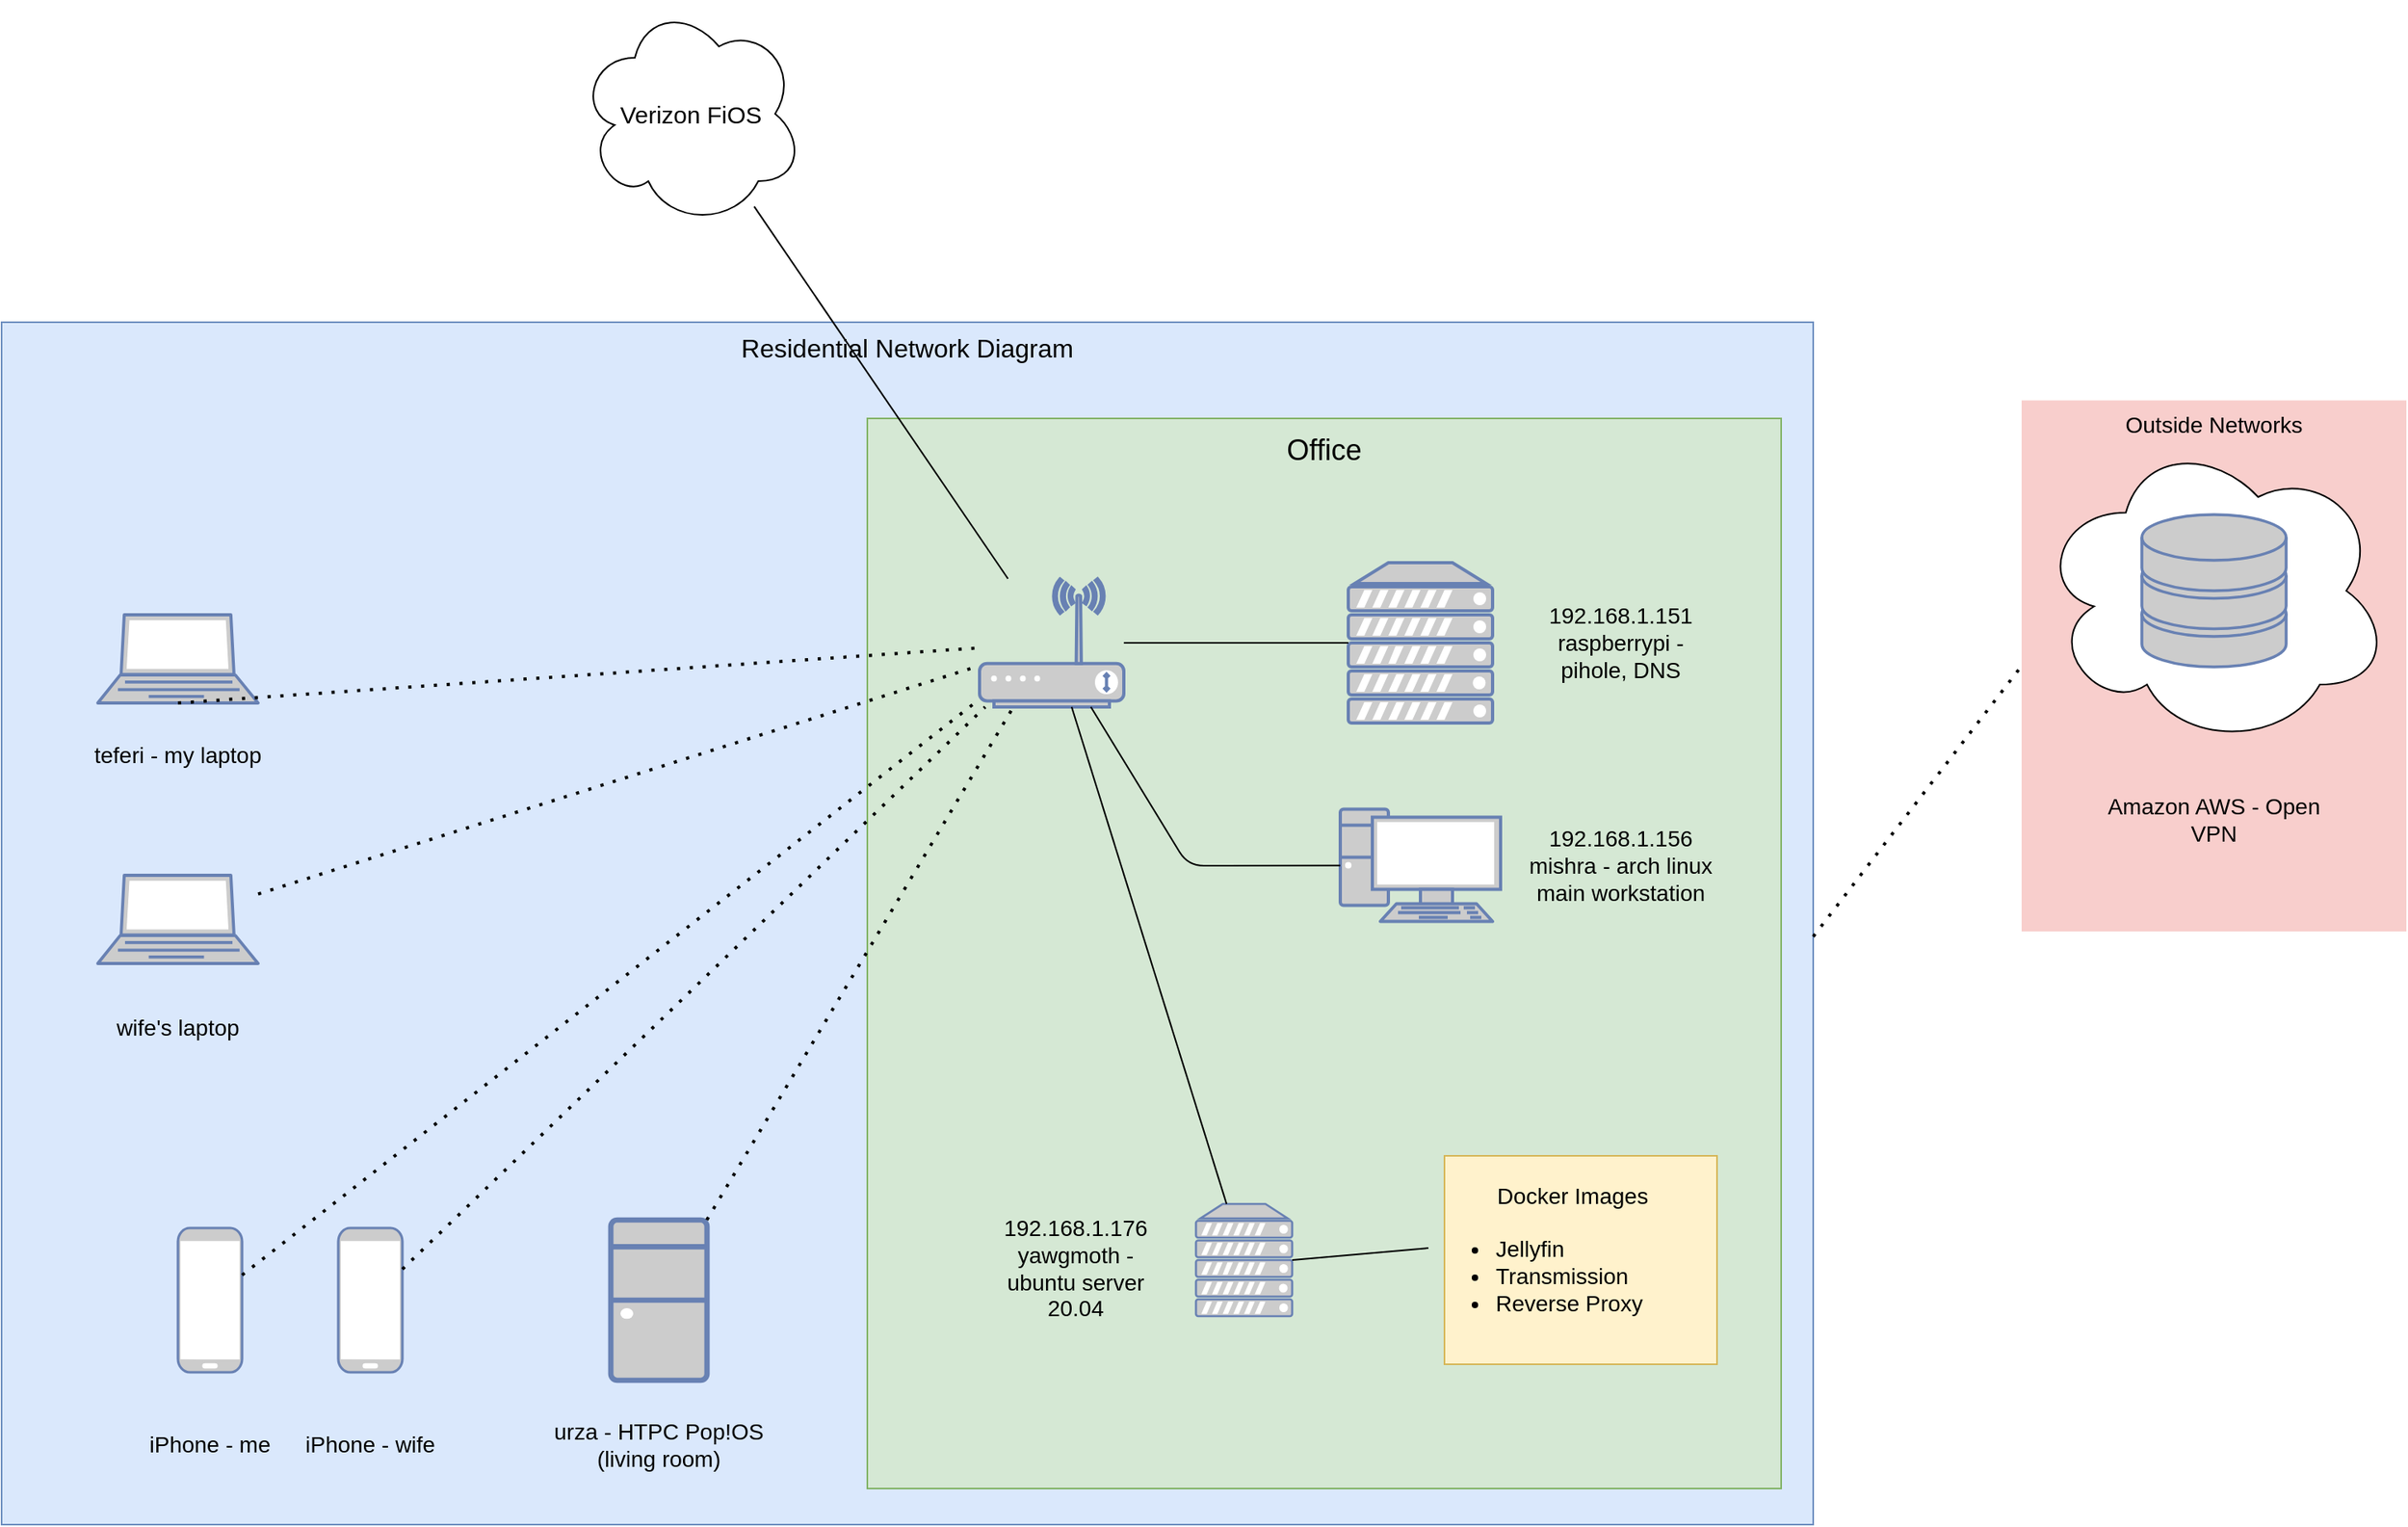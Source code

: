 <mxfile version="13.7.9" type="github">
  <diagram name="Page-1" id="e3a06f82-3646-2815-327d-82caf3d4e204">
    <mxGraphModel dx="1673" dy="900" grid="1" gridSize="10" guides="1" tooltips="1" connect="1" arrows="1" fold="1" page="1" pageScale="1.5" pageWidth="1169" pageHeight="826" background="none" math="0" shadow="0">
      <root>
        <mxCell id="0" style=";html=1;" />
        <mxCell id="1" style=";html=1;" parent="0" />
        <mxCell id="6a7d8f32e03d9370-58" value="Residential Network Diagram" style="whiteSpace=wrap;html=1;fillColor=#dae8fc;fontSize=16;strokeColor=#6c8ebf;verticalAlign=top;" parent="1" vertex="1">
          <mxGeometry x="120" y="220" width="1130" height="750" as="geometry" />
        </mxCell>
        <mxCell id="6a7d8f32e03d9370-61" value="Outside Networks" style="whiteSpace=wrap;html=1;fillColor=#f8cecc;fontSize=14;strokeColor=none;verticalAlign=top;" parent="1" vertex="1">
          <mxGeometry x="1380" y="268.75" width="240" height="331.25" as="geometry" />
        </mxCell>
        <mxCell id="41_Zh8ns-fzk2qD9HTE4-48" value="" style="ellipse;shape=cloud;whiteSpace=wrap;html=1;fontSize=16;" vertex="1" parent="1">
          <mxGeometry x="1390" y="290" width="220" height="195" as="geometry" />
        </mxCell>
        <mxCell id="41_Zh8ns-fzk2qD9HTE4-44" value="" style="rounded=0;whiteSpace=wrap;html=1;fillColor=#d5e8d4;strokeColor=#82b366;" vertex="1" parent="1">
          <mxGeometry x="660" y="280" width="570" height="667.5" as="geometry" />
        </mxCell>
        <mxCell id="41_Zh8ns-fzk2qD9HTE4-1" value="&lt;font style=&quot;font-size: 15px&quot;&gt;Verizon FiOS&lt;/font&gt;" style="ellipse;shape=cloud;whiteSpace=wrap;html=1;" vertex="1" parent="1">
          <mxGeometry x="480" y="20" width="140" height="140" as="geometry" />
        </mxCell>
        <mxCell id="41_Zh8ns-fzk2qD9HTE4-5" value="" style="fontColor=#0066CC;verticalAlign=top;verticalLabelPosition=bottom;labelPosition=center;align=center;html=1;outlineConnect=0;fillColor=#CCCCCC;strokeColor=#6881B3;gradientColor=none;gradientDirection=north;strokeWidth=2;shape=mxgraph.networks.wireless_modem;" vertex="1" parent="1">
          <mxGeometry x="730" y="380" width="90" height="80" as="geometry" />
        </mxCell>
        <mxCell id="41_Zh8ns-fzk2qD9HTE4-6" value="" style="fontColor=#0066CC;verticalAlign=top;verticalLabelPosition=bottom;labelPosition=center;align=center;html=1;outlineConnect=0;fillColor=#CCCCCC;strokeColor=#6881B3;gradientColor=none;gradientDirection=north;strokeWidth=2;shape=mxgraph.networks.pc;" vertex="1" parent="1">
          <mxGeometry x="955" y="523.75" width="100" height="70" as="geometry" />
        </mxCell>
        <mxCell id="41_Zh8ns-fzk2qD9HTE4-8" value="" style="fontColor=#0066CC;verticalAlign=top;verticalLabelPosition=bottom;labelPosition=center;align=center;html=1;outlineConnect=0;fillColor=#CCCCCC;strokeColor=#6881B3;gradientColor=none;gradientDirection=north;strokeWidth=2;shape=mxgraph.networks.desktop_pc;" vertex="1" parent="1">
          <mxGeometry x="500" y="780" width="60" height="100" as="geometry" />
        </mxCell>
        <mxCell id="41_Zh8ns-fzk2qD9HTE4-10" value="" style="fontColor=#0066CC;verticalAlign=top;verticalLabelPosition=bottom;labelPosition=center;align=center;html=1;outlineConnect=0;fillColor=#CCCCCC;strokeColor=#6881B3;gradientColor=none;gradientDirection=north;strokeWidth=2;shape=mxgraph.networks.laptop;" vertex="1" parent="1">
          <mxGeometry x="180" y="565" width="100" height="55" as="geometry" />
        </mxCell>
        <mxCell id="41_Zh8ns-fzk2qD9HTE4-11" value="" style="fontColor=#0066CC;verticalAlign=top;verticalLabelPosition=bottom;labelPosition=center;align=center;html=1;outlineConnect=0;fillColor=#CCCCCC;strokeColor=#6881B3;gradientColor=none;gradientDirection=north;strokeWidth=2;shape=mxgraph.networks.laptop;" vertex="1" parent="1">
          <mxGeometry x="180" y="402.5" width="100" height="55" as="geometry" />
        </mxCell>
        <mxCell id="41_Zh8ns-fzk2qD9HTE4-13" value="" style="fontColor=#0066CC;verticalAlign=top;verticalLabelPosition=bottom;labelPosition=center;align=center;html=1;outlineConnect=0;fillColor=#CCCCCC;strokeColor=#6881B3;gradientColor=none;gradientDirection=north;strokeWidth=2;shape=mxgraph.networks.server;" vertex="1" parent="1">
          <mxGeometry x="865" y="770" width="60" height="70" as="geometry" />
        </mxCell>
        <mxCell id="41_Zh8ns-fzk2qD9HTE4-14" value="" style="fontColor=#0066CC;verticalAlign=top;verticalLabelPosition=bottom;labelPosition=center;align=center;html=1;outlineConnect=0;fillColor=#CCCCCC;strokeColor=#6881B3;gradientColor=none;gradientDirection=north;strokeWidth=2;shape=mxgraph.networks.server;" vertex="1" parent="1">
          <mxGeometry x="960" y="370" width="90" height="100" as="geometry" />
        </mxCell>
        <mxCell id="41_Zh8ns-fzk2qD9HTE4-17" value="" style="fontColor=#0066CC;verticalAlign=top;verticalLabelPosition=bottom;labelPosition=center;align=center;html=1;outlineConnect=0;fillColor=#CCCCCC;strokeColor=#6881B3;gradientColor=none;gradientDirection=north;strokeWidth=2;shape=mxgraph.networks.mobile;" vertex="1" parent="1">
          <mxGeometry x="230" y="785" width="40" height="90" as="geometry" />
        </mxCell>
        <mxCell id="41_Zh8ns-fzk2qD9HTE4-18" value="" style="fontColor=#0066CC;verticalAlign=top;verticalLabelPosition=bottom;labelPosition=center;align=center;html=1;outlineConnect=0;fillColor=#CCCCCC;strokeColor=#6881B3;gradientColor=none;gradientDirection=north;strokeWidth=2;shape=mxgraph.networks.mobile;" vertex="1" parent="1">
          <mxGeometry x="330" y="785" width="40" height="90" as="geometry" />
        </mxCell>
        <mxCell id="41_Zh8ns-fzk2qD9HTE4-21" value="" style="endArrow=none;html=1;" edge="1" parent="1" source="41_Zh8ns-fzk2qD9HTE4-13" target="41_Zh8ns-fzk2qD9HTE4-5">
          <mxGeometry width="50" height="50" relative="1" as="geometry">
            <mxPoint x="1000" y="530" as="sourcePoint" />
            <mxPoint x="1000" y="530" as="targetPoint" />
            <Array as="points" />
          </mxGeometry>
        </mxCell>
        <mxCell id="41_Zh8ns-fzk2qD9HTE4-22" value="" style="endArrow=none;html=1;" edge="1" parent="1" source="41_Zh8ns-fzk2qD9HTE4-5" target="41_Zh8ns-fzk2qD9HTE4-6">
          <mxGeometry width="50" height="50" relative="1" as="geometry">
            <mxPoint x="950" y="580" as="sourcePoint" />
            <mxPoint x="1000" y="530" as="targetPoint" />
            <Array as="points">
              <mxPoint x="860" y="559" />
            </Array>
          </mxGeometry>
        </mxCell>
        <mxCell id="41_Zh8ns-fzk2qD9HTE4-23" value="" style="endArrow=none;html=1;" edge="1" parent="1" source="41_Zh8ns-fzk2qD9HTE4-14" target="41_Zh8ns-fzk2qD9HTE4-5">
          <mxGeometry width="50" height="50" relative="1" as="geometry">
            <mxPoint x="950" y="580" as="sourcePoint" />
            <mxPoint x="1000" y="530" as="targetPoint" />
          </mxGeometry>
        </mxCell>
        <mxCell id="41_Zh8ns-fzk2qD9HTE4-24" value="" style="endArrow=none;dashed=1;html=1;dashPattern=1 3;strokeWidth=2;" edge="1" parent="1" source="41_Zh8ns-fzk2qD9HTE4-8" target="41_Zh8ns-fzk2qD9HTE4-5">
          <mxGeometry width="50" height="50" relative="1" as="geometry">
            <mxPoint x="950" y="580" as="sourcePoint" />
            <mxPoint x="1000" y="530" as="targetPoint" />
          </mxGeometry>
        </mxCell>
        <mxCell id="41_Zh8ns-fzk2qD9HTE4-25" value="" style="endArrow=none;dashed=1;html=1;dashPattern=1 3;strokeWidth=2;" edge="1" parent="1" source="41_Zh8ns-fzk2qD9HTE4-18" target="41_Zh8ns-fzk2qD9HTE4-5">
          <mxGeometry width="50" height="50" relative="1" as="geometry">
            <mxPoint x="950" y="580" as="sourcePoint" />
            <mxPoint x="1000" y="530" as="targetPoint" />
          </mxGeometry>
        </mxCell>
        <mxCell id="41_Zh8ns-fzk2qD9HTE4-26" value="" style="endArrow=none;dashed=1;html=1;dashPattern=1 3;strokeWidth=2;" edge="1" parent="1" source="41_Zh8ns-fzk2qD9HTE4-17" target="41_Zh8ns-fzk2qD9HTE4-5">
          <mxGeometry width="50" height="50" relative="1" as="geometry">
            <mxPoint x="950" y="580" as="sourcePoint" />
            <mxPoint x="1000" y="530" as="targetPoint" />
          </mxGeometry>
        </mxCell>
        <mxCell id="41_Zh8ns-fzk2qD9HTE4-27" value="" style="endArrow=none;dashed=1;html=1;dashPattern=1 3;strokeWidth=2;" edge="1" parent="1" source="41_Zh8ns-fzk2qD9HTE4-10" target="41_Zh8ns-fzk2qD9HTE4-5">
          <mxGeometry width="50" height="50" relative="1" as="geometry">
            <mxPoint x="950" y="580" as="sourcePoint" />
            <mxPoint x="1000" y="530" as="targetPoint" />
          </mxGeometry>
        </mxCell>
        <mxCell id="41_Zh8ns-fzk2qD9HTE4-28" value="" style="endArrow=none;dashed=1;html=1;dashPattern=1 3;strokeWidth=2;exitX=0.5;exitY=1;exitDx=0;exitDy=0;exitPerimeter=0;" edge="1" parent="1" source="41_Zh8ns-fzk2qD9HTE4-11" target="41_Zh8ns-fzk2qD9HTE4-5">
          <mxGeometry width="50" height="50" relative="1" as="geometry">
            <mxPoint x="950" y="580" as="sourcePoint" />
            <mxPoint x="1000" y="530" as="targetPoint" />
          </mxGeometry>
        </mxCell>
        <mxCell id="41_Zh8ns-fzk2qD9HTE4-31" value="&lt;div style=&quot;font-size: 14px;&quot;&gt;teferi - my laptop&lt;/div&gt;" style="text;html=1;strokeColor=none;fillColor=none;align=center;verticalAlign=middle;whiteSpace=wrap;rounded=0;fontSize=14;" vertex="1" parent="1">
          <mxGeometry x="170" y="470" width="120" height="40" as="geometry" />
        </mxCell>
        <mxCell id="41_Zh8ns-fzk2qD9HTE4-32" value="wife&#39;s laptop" style="text;html=1;strokeColor=none;fillColor=none;align=center;verticalAlign=middle;whiteSpace=wrap;rounded=0;fontSize=14;" vertex="1" parent="1">
          <mxGeometry x="170" y="640" width="120" height="40" as="geometry" />
        </mxCell>
        <mxCell id="41_Zh8ns-fzk2qD9HTE4-33" value="iPhone - me" style="text;html=1;strokeColor=none;fillColor=none;align=center;verticalAlign=middle;whiteSpace=wrap;rounded=0;fontSize=14;" vertex="1" parent="1">
          <mxGeometry x="190" y="900" width="120" height="40" as="geometry" />
        </mxCell>
        <mxCell id="41_Zh8ns-fzk2qD9HTE4-34" value="iPhone - wife" style="text;html=1;strokeColor=none;fillColor=none;align=center;verticalAlign=middle;whiteSpace=wrap;rounded=0;fontSize=14;" vertex="1" parent="1">
          <mxGeometry x="290" y="900" width="120" height="40" as="geometry" />
        </mxCell>
        <mxCell id="41_Zh8ns-fzk2qD9HTE4-35" value="urza - HTPC Pop!OS (living room)" style="text;html=1;strokeColor=none;fillColor=none;align=center;verticalAlign=middle;whiteSpace=wrap;rounded=0;fontSize=14;" vertex="1" parent="1">
          <mxGeometry x="460" y="900" width="140" height="40" as="geometry" />
        </mxCell>
        <mxCell id="41_Zh8ns-fzk2qD9HTE4-36" value="192.168.1.151&lt;br style=&quot;font-size: 14px;&quot;&gt;&lt;div style=&quot;font-size: 14px;&quot;&gt;raspberrypi - pihole, DNS&lt;/div&gt;" style="text;html=1;strokeColor=none;fillColor=none;align=center;verticalAlign=middle;whiteSpace=wrap;rounded=0;fontSize=14;" vertex="1" parent="1">
          <mxGeometry x="1070" y="400" width="120" height="40" as="geometry" />
        </mxCell>
        <mxCell id="41_Zh8ns-fzk2qD9HTE4-37" value="&lt;div style=&quot;font-size: 14px;&quot;&gt;192.168.1.156&lt;br style=&quot;font-size: 14px;&quot;&gt;&lt;/div&gt;&lt;div style=&quot;font-size: 14px;&quot;&gt;mishra - arch linux&lt;/div&gt;&lt;div style=&quot;font-size: 14px;&quot;&gt;main workstation&lt;br style=&quot;font-size: 14px;&quot;&gt;&lt;/div&gt;" style="text;html=1;strokeColor=none;fillColor=none;align=center;verticalAlign=middle;whiteSpace=wrap;rounded=0;fontSize=14;" vertex="1" parent="1">
          <mxGeometry x="1070" y="538.75" width="120" height="40" as="geometry" />
        </mxCell>
        <mxCell id="41_Zh8ns-fzk2qD9HTE4-38" value="&lt;div style=&quot;font-size: 14px;&quot;&gt;192.168.1.176&lt;br style=&quot;font-size: 14px;&quot;&gt;&lt;/div&gt;&lt;div style=&quot;font-size: 14px;&quot;&gt;yawgmoth - ubuntu server 20.04&lt;/div&gt;" style="text;html=1;strokeColor=none;fillColor=none;align=center;verticalAlign=middle;whiteSpace=wrap;rounded=0;fontSize=14;" vertex="1" parent="1">
          <mxGeometry x="730" y="770" width="120" height="80" as="geometry" />
        </mxCell>
        <mxCell id="41_Zh8ns-fzk2qD9HTE4-42" value="" style="rounded=0;whiteSpace=wrap;html=1;fillColor=#fff2cc;strokeColor=#d6b656;" vertex="1" parent="1">
          <mxGeometry x="1020" y="740" width="170" height="130" as="geometry" />
        </mxCell>
        <mxCell id="41_Zh8ns-fzk2qD9HTE4-43" value="Docker Images" style="text;html=1;strokeColor=none;fillColor=none;align=center;verticalAlign=middle;whiteSpace=wrap;rounded=0;fontSize=14;" vertex="1" parent="1">
          <mxGeometry x="1010" y="745" width="180" height="40" as="geometry" />
        </mxCell>
        <mxCell id="41_Zh8ns-fzk2qD9HTE4-46" value="Office" style="text;html=1;strokeColor=none;fillColor=none;align=center;verticalAlign=middle;whiteSpace=wrap;rounded=0;fontSize=18;" vertex="1" parent="1">
          <mxGeometry x="865" y="280" width="160" height="40" as="geometry" />
        </mxCell>
        <mxCell id="41_Zh8ns-fzk2qD9HTE4-47" value="" style="fontColor=#0066CC;verticalAlign=top;verticalLabelPosition=bottom;labelPosition=center;align=center;html=1;outlineConnect=0;fillColor=#CCCCCC;strokeColor=#6881B3;gradientColor=none;gradientDirection=north;strokeWidth=2;shape=mxgraph.networks.storage;" vertex="1" parent="1">
          <mxGeometry x="1455" y="340" width="90" height="95" as="geometry" />
        </mxCell>
        <mxCell id="41_Zh8ns-fzk2qD9HTE4-50" value="" style="endArrow=none;html=1;fontSize=16;" edge="1" parent="1" source="41_Zh8ns-fzk2qD9HTE4-5" target="41_Zh8ns-fzk2qD9HTE4-1">
          <mxGeometry width="50" height="50" relative="1" as="geometry">
            <mxPoint x="920" y="420" as="sourcePoint" />
            <mxPoint x="970" y="370" as="targetPoint" />
          </mxGeometry>
        </mxCell>
        <mxCell id="41_Zh8ns-fzk2qD9HTE4-52" value="&lt;ul style=&quot;font-size: 14px;&quot;&gt;&lt;li style=&quot;font-size: 14px;&quot;&gt;Jellyfin&lt;/li&gt;&lt;li style=&quot;font-size: 14px;&quot;&gt;Transmission&lt;/li&gt;&lt;li style=&quot;font-size: 14px;&quot;&gt;Reverse Proxy&lt;br style=&quot;font-size: 14px;&quot;&gt;&lt;/li&gt;&lt;/ul&gt;" style="text;html=1;strokeColor=none;fillColor=none;align=left;verticalAlign=middle;whiteSpace=wrap;rounded=0;fontSize=14;" vertex="1" parent="1">
          <mxGeometry x="1010" y="780" width="180" height="70" as="geometry" />
        </mxCell>
        <mxCell id="41_Zh8ns-fzk2qD9HTE4-53" value="Amazon AWS - Open VPN" style="text;html=1;strokeColor=none;fillColor=none;align=center;verticalAlign=middle;whiteSpace=wrap;rounded=0;fontSize=14;" vertex="1" parent="1">
          <mxGeometry x="1420" y="510" width="160" height="40" as="geometry" />
        </mxCell>
        <mxCell id="41_Zh8ns-fzk2qD9HTE4-58" value="" style="endArrow=none;html=1;fontSize=18;exitX=1;exitY=0.5;exitDx=0;exitDy=0;exitPerimeter=0;entryX=0;entryY=0.25;entryDx=0;entryDy=0;" edge="1" parent="1" source="41_Zh8ns-fzk2qD9HTE4-13" target="41_Zh8ns-fzk2qD9HTE4-52">
          <mxGeometry width="50" height="50" relative="1" as="geometry">
            <mxPoint x="890" y="650" as="sourcePoint" />
            <mxPoint x="940" y="600" as="targetPoint" />
          </mxGeometry>
        </mxCell>
        <mxCell id="41_Zh8ns-fzk2qD9HTE4-61" value="" style="endArrow=none;dashed=1;html=1;dashPattern=1 3;strokeWidth=2;fontSize=18;entryX=0;entryY=0.5;entryDx=0;entryDy=0;exitX=1;exitY=0.511;exitDx=0;exitDy=0;exitPerimeter=0;" edge="1" parent="1" source="6a7d8f32e03d9370-58" target="6a7d8f32e03d9370-61">
          <mxGeometry width="50" height="50" relative="1" as="geometry">
            <mxPoint x="890" y="620" as="sourcePoint" />
            <mxPoint x="940" y="570" as="targetPoint" />
          </mxGeometry>
        </mxCell>
      </root>
    </mxGraphModel>
  </diagram>
</mxfile>
